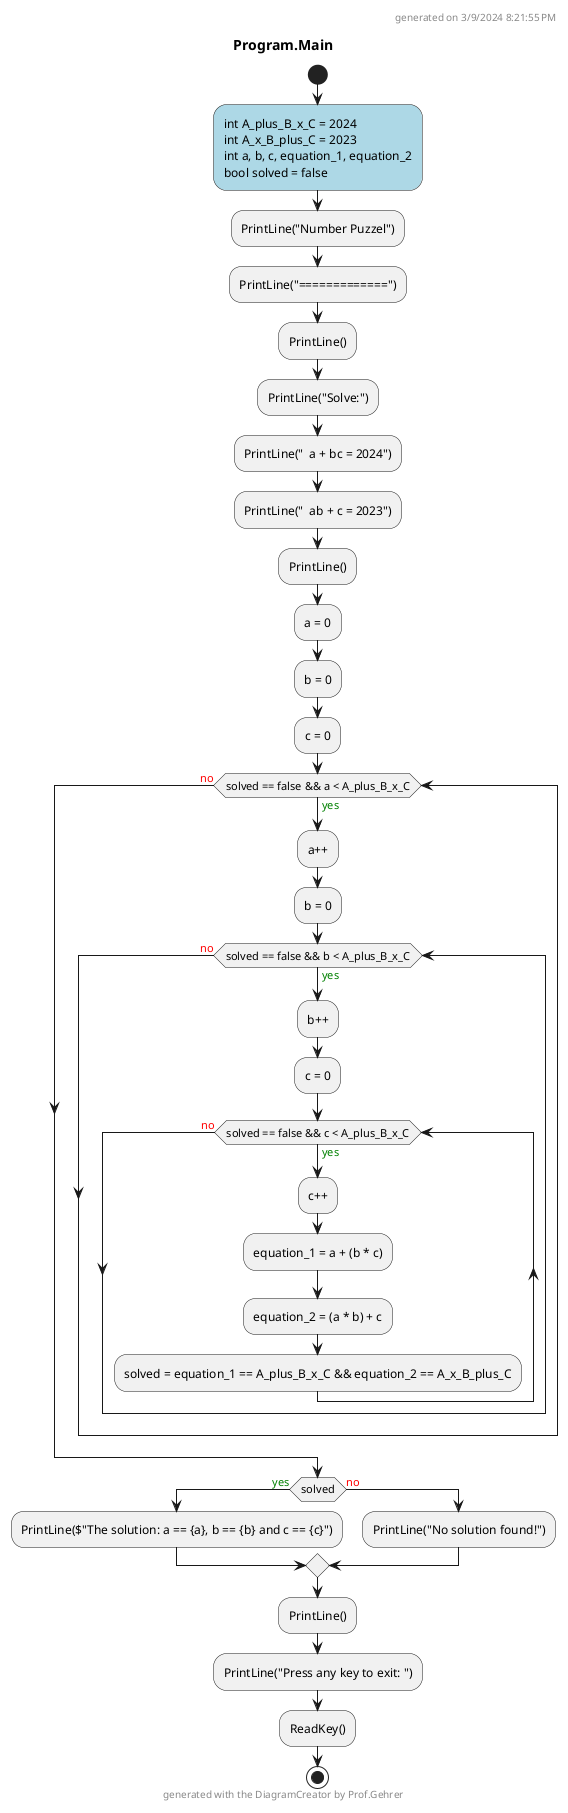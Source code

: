 @startuml Program.Main
header
generated on 3/9/2024 8:21:55 PM
end header
title Program.Main
start
#LightBlue:int A_plus_B_x_C = 2024
int A_x_B_plus_C = 2023
int a, b, c, equation_1, equation_2
bool solved = false;
:PrintLine("Number Puzzel");
:PrintLine("=============");
:PrintLine();
:PrintLine("Solve:");
:PrintLine("  a + bc = 2024");
:PrintLine("  ab + c = 2023");
:PrintLine();
:a = 0;
:b = 0;
:c = 0;
while (solved == false && a < A_plus_B_x_C) is (<color:green>yes)
    :a++;
    :b = 0;
    while (solved == false && b < A_plus_B_x_C) is (<color:green>yes)
        :b++;
        :c = 0;
        while (solved == false && c < A_plus_B_x_C) is (<color:green>yes)
            :c++;
            :equation_1 = a + (b * c);
            :equation_2 = (a * b) + c;
            :solved = equation_1 == A_plus_B_x_C && equation_2 == A_x_B_plus_C;
        endwhile (<color:red>no)
    endwhile (<color:red>no)
endwhile (<color:red>no)
if (solved) then (<color:green>yes)
    :PrintLine($"The solution: a == {a}, b == {b} and c == {c}");
  else (<color:red>no)
      :PrintLine("No solution found!");
endif
:PrintLine();
:PrintLine("Press any key to exit: ");
:ReadKey();
footer
generated with the DiagramCreator by Prof.Gehrer
end footer
stop
@enduml
